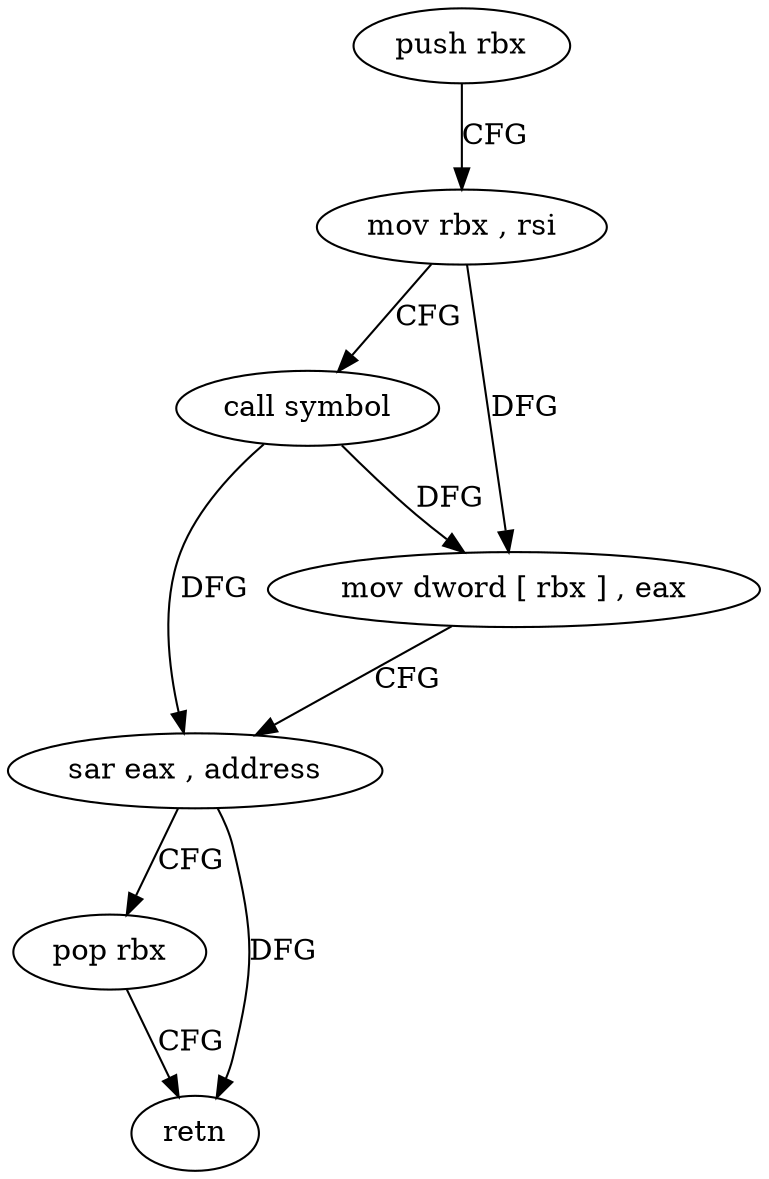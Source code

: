 digraph "func" {
"4212768" [label = "push rbx" ]
"4212769" [label = "mov rbx , rsi" ]
"4212772" [label = "call symbol" ]
"4212777" [label = "mov dword [ rbx ] , eax" ]
"4212779" [label = "sar eax , address" ]
"4212782" [label = "pop rbx" ]
"4212783" [label = "retn" ]
"4212768" -> "4212769" [ label = "CFG" ]
"4212769" -> "4212772" [ label = "CFG" ]
"4212769" -> "4212777" [ label = "DFG" ]
"4212772" -> "4212777" [ label = "DFG" ]
"4212772" -> "4212779" [ label = "DFG" ]
"4212777" -> "4212779" [ label = "CFG" ]
"4212779" -> "4212782" [ label = "CFG" ]
"4212779" -> "4212783" [ label = "DFG" ]
"4212782" -> "4212783" [ label = "CFG" ]
}
